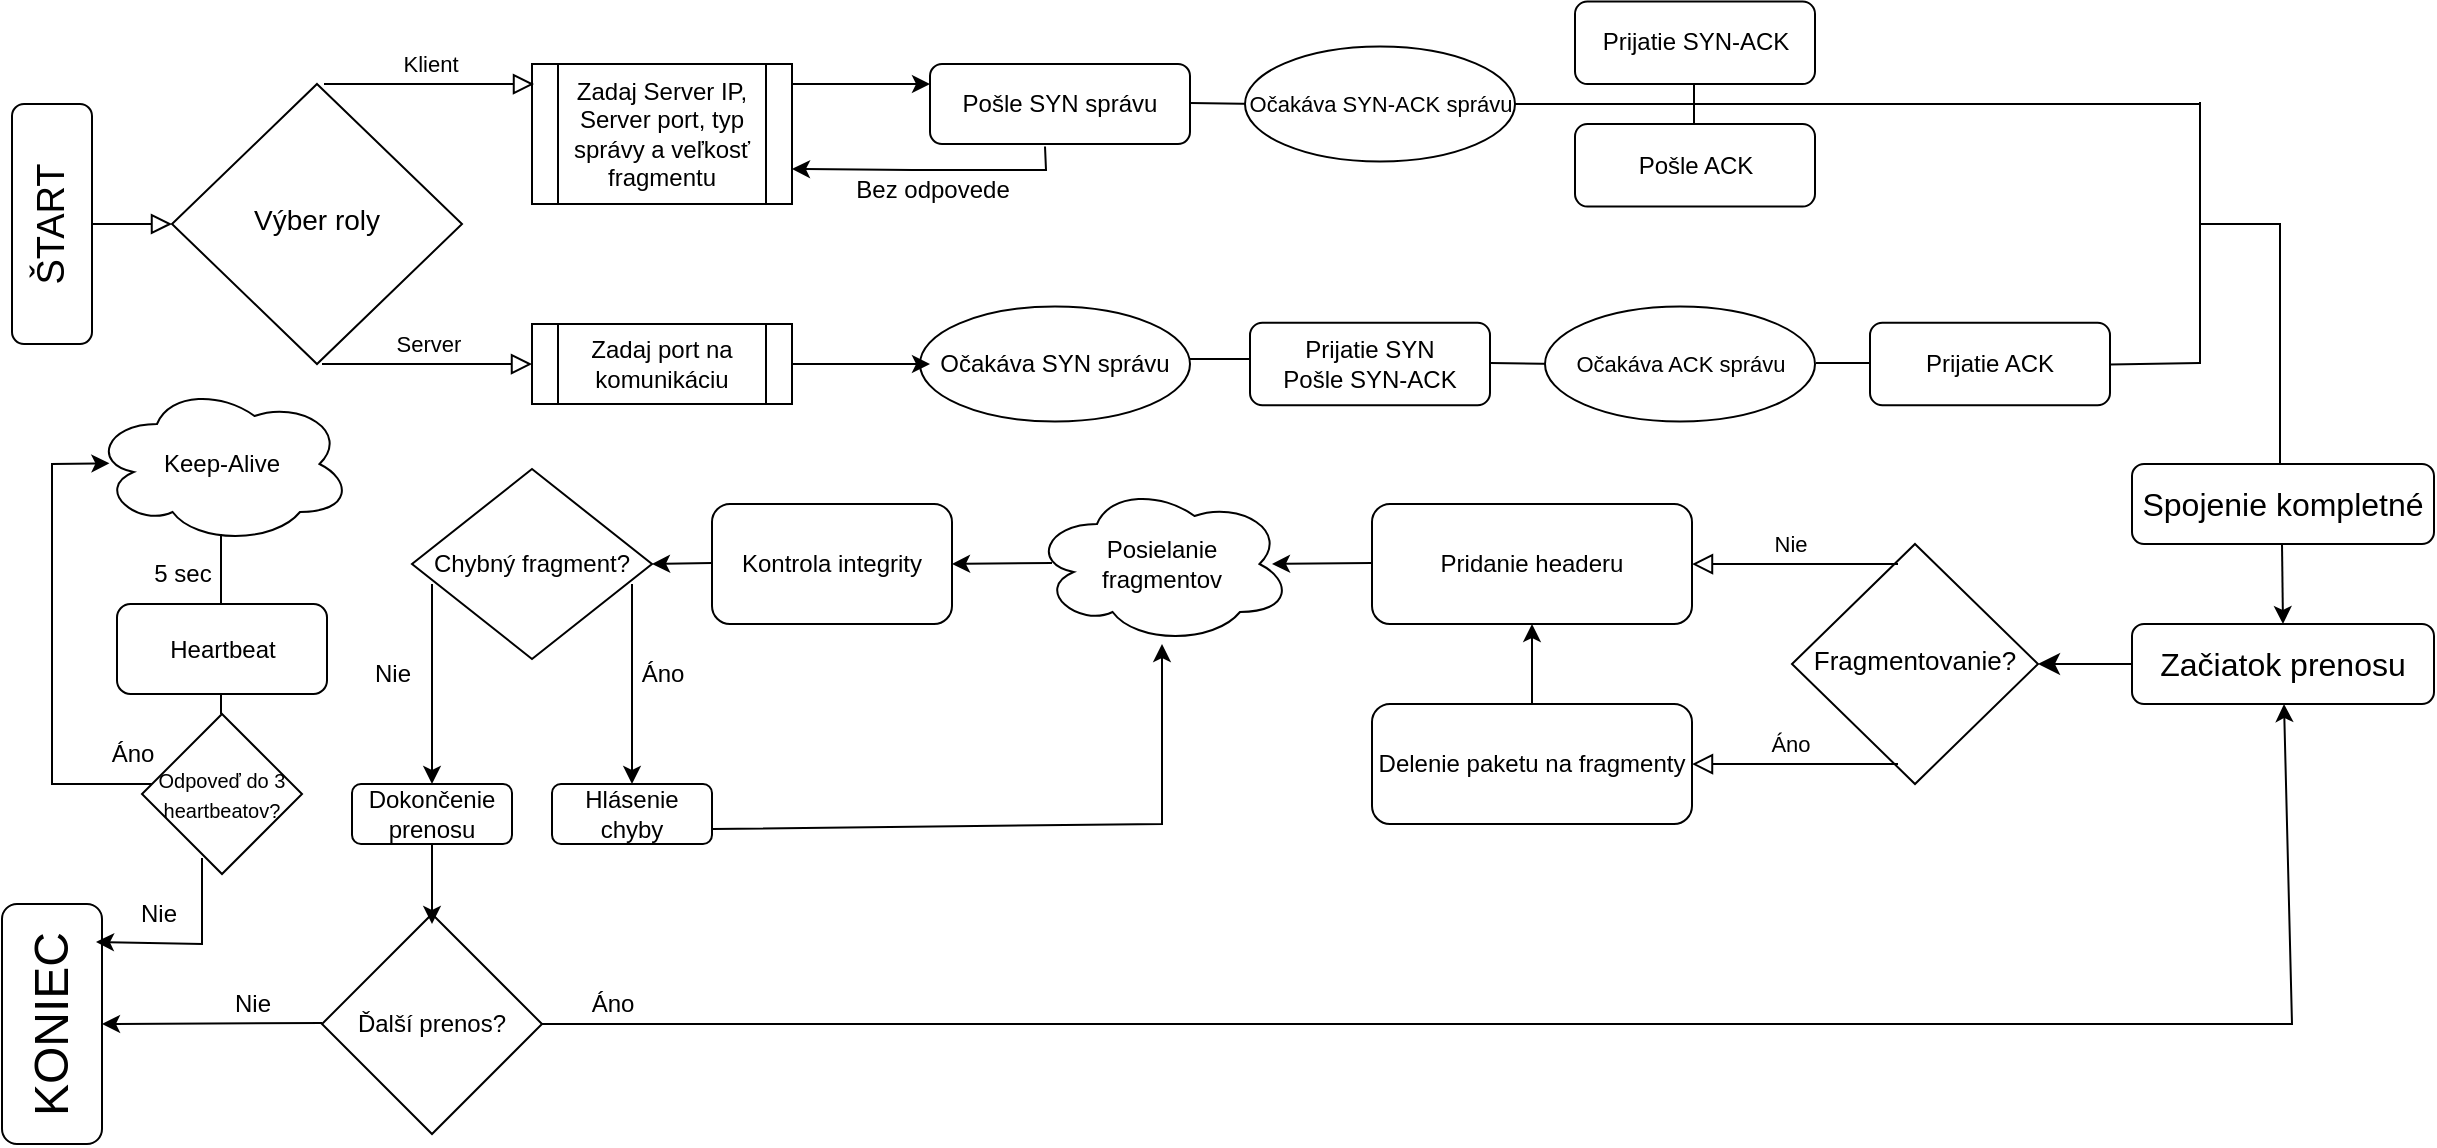 <mxfile version="24.8.0">
  <diagram id="C5RBs43oDa-KdzZeNtuy" name="Page-1">
    <mxGraphModel dx="2048" dy="725" grid="1" gridSize="10" guides="1" tooltips="1" connect="1" arrows="1" fold="1" page="1" pageScale="1" pageWidth="827" pageHeight="1169" math="0" shadow="0">
      <root>
        <mxCell id="WIyWlLk6GJQsqaUBKTNV-0" />
        <mxCell id="WIyWlLk6GJQsqaUBKTNV-1" parent="WIyWlLk6GJQsqaUBKTNV-0" />
        <mxCell id="WIyWlLk6GJQsqaUBKTNV-2" value="" style="rounded=0;html=1;jettySize=auto;orthogonalLoop=1;fontSize=11;endArrow=block;endFill=0;endSize=8;strokeWidth=1;shadow=0;labelBackgroundColor=none;edgeStyle=orthogonalEdgeStyle;" parent="WIyWlLk6GJQsqaUBKTNV-1" source="WIyWlLk6GJQsqaUBKTNV-3" target="WIyWlLk6GJQsqaUBKTNV-6" edge="1">
          <mxGeometry relative="1" as="geometry" />
        </mxCell>
        <mxCell id="WIyWlLk6GJQsqaUBKTNV-3" value="ŠTART" style="rounded=1;whiteSpace=wrap;html=1;fontSize=19;glass=0;strokeWidth=1;shadow=0;rotation=270;" parent="WIyWlLk6GJQsqaUBKTNV-1" vertex="1">
          <mxGeometry x="-80" y="220" width="120" height="40" as="geometry" />
        </mxCell>
        <mxCell id="WIyWlLk6GJQsqaUBKTNV-6" value="&lt;span style=&quot;font-size: 14px;&quot;&gt;Výber roly&lt;/span&gt;" style="rhombus;whiteSpace=wrap;html=1;shadow=0;fontFamily=Helvetica;fontSize=12;align=center;strokeWidth=1;spacing=6;spacingTop=-4;" parent="WIyWlLk6GJQsqaUBKTNV-1" vertex="1">
          <mxGeometry x="40" y="170" width="145" height="140" as="geometry" />
        </mxCell>
        <mxCell id="WIyWlLk6GJQsqaUBKTNV-7" value="Pošle SYN správu" style="rounded=1;whiteSpace=wrap;html=1;fontSize=12;glass=0;strokeWidth=1;shadow=0;" parent="WIyWlLk6GJQsqaUBKTNV-1" vertex="1">
          <mxGeometry x="419" y="160" width="130" height="40" as="geometry" />
        </mxCell>
        <mxCell id="3DYKLpTqeFvjHNdFI7Wo-18" value="Očakáva SYN správu" style="ellipse;whiteSpace=wrap;html=1;" parent="WIyWlLk6GJQsqaUBKTNV-1" vertex="1">
          <mxGeometry x="414" y="281.25" width="135" height="57.5" as="geometry" />
        </mxCell>
        <mxCell id="3DYKLpTqeFvjHNdFI7Wo-22" value="" style="endArrow=none;html=1;rounded=0;fontSize=12;startSize=8;endSize=8;curved=1;" parent="WIyWlLk6GJQsqaUBKTNV-1" edge="1">
          <mxGeometry width="50" height="50" relative="1" as="geometry">
            <mxPoint x="549" y="179.5" as="sourcePoint" />
            <mxPoint x="584" y="180" as="targetPoint" />
          </mxGeometry>
        </mxCell>
        <mxCell id="3DYKLpTqeFvjHNdFI7Wo-23" value="" style="endArrow=none;html=1;rounded=0;fontSize=12;startSize=8;endSize=8;curved=1;" parent="WIyWlLk6GJQsqaUBKTNV-1" edge="1">
          <mxGeometry width="50" height="50" relative="1" as="geometry">
            <mxPoint x="549" y="307.5" as="sourcePoint" />
            <mxPoint x="579" y="307.5" as="targetPoint" />
          </mxGeometry>
        </mxCell>
        <mxCell id="3DYKLpTqeFvjHNdFI7Wo-24" value="" style="endArrow=none;html=1;rounded=0;fontSize=12;startSize=8;endSize=8;curved=1;" parent="WIyWlLk6GJQsqaUBKTNV-1" edge="1">
          <mxGeometry width="50" height="50" relative="1" as="geometry">
            <mxPoint x="1054" y="310" as="sourcePoint" />
            <mxPoint x="1054" y="179" as="targetPoint" />
          </mxGeometry>
        </mxCell>
        <mxCell id="3DYKLpTqeFvjHNdFI7Wo-25" value="" style="edgeStyle=orthogonalEdgeStyle;rounded=0;html=1;jettySize=auto;orthogonalLoop=1;fontSize=11;endArrow=block;endFill=0;endSize=8;strokeWidth=1;shadow=0;labelBackgroundColor=none;entryX=0.528;entryY=0.25;entryDx=0;entryDy=0;entryPerimeter=0;" parent="WIyWlLk6GJQsqaUBKTNV-1" target="3DYKLpTqeFvjHNdFI7Wo-41" edge="1">
          <mxGeometry y="10" relative="1" as="geometry">
            <mxPoint as="offset" />
            <mxPoint x="1054" y="204.37" as="sourcePoint" />
            <mxPoint x="1044" y="425" as="targetPoint" />
            <Array as="points">
              <mxPoint x="1054" y="240" />
              <mxPoint x="1094" y="240" />
            </Array>
          </mxGeometry>
        </mxCell>
        <mxCell id="3DYKLpTqeFvjHNdFI7Wo-29" value="Prijatie SYN&lt;div&gt;Pošle SYN-ACK&lt;/div&gt;" style="rounded=1;whiteSpace=wrap;html=1;" parent="WIyWlLk6GJQsqaUBKTNV-1" vertex="1">
          <mxGeometry x="579" y="289.38" width="120" height="41.25" as="geometry" />
        </mxCell>
        <mxCell id="3DYKLpTqeFvjHNdFI7Wo-30" value="&lt;font style=&quot;font-size: 11px;&quot;&gt;Očakáva SYN-ACK správu&lt;/font&gt;" style="ellipse;whiteSpace=wrap;html=1;" parent="WIyWlLk6GJQsqaUBKTNV-1" vertex="1">
          <mxGeometry x="576.5" y="151.25" width="135" height="57.5" as="geometry" />
        </mxCell>
        <mxCell id="3DYKLpTqeFvjHNdFI7Wo-31" value="Prijatie SYN-ACK" style="rounded=1;whiteSpace=wrap;html=1;" parent="WIyWlLk6GJQsqaUBKTNV-1" vertex="1">
          <mxGeometry x="741.5" y="128.75" width="120" height="41.25" as="geometry" />
        </mxCell>
        <mxCell id="3DYKLpTqeFvjHNdFI7Wo-35" value="" style="endArrow=none;html=1;rounded=0;fontSize=12;startSize=8;endSize=8;curved=1;" parent="WIyWlLk6GJQsqaUBKTNV-1" edge="1">
          <mxGeometry width="50" height="50" relative="1" as="geometry">
            <mxPoint x="699" y="309.51" as="sourcePoint" />
            <mxPoint x="734" y="310.01" as="targetPoint" />
          </mxGeometry>
        </mxCell>
        <mxCell id="3DYKLpTqeFvjHNdFI7Wo-36" value="&lt;font style=&quot;font-size: 11px;&quot;&gt;Očakáva ACK správu&lt;/font&gt;" style="ellipse;whiteSpace=wrap;html=1;" parent="WIyWlLk6GJQsqaUBKTNV-1" vertex="1">
          <mxGeometry x="726.5" y="281.26" width="135" height="57.5" as="geometry" />
        </mxCell>
        <mxCell id="3DYKLpTqeFvjHNdFI7Wo-37" value="" style="endArrow=none;html=1;rounded=0;fontSize=12;startSize=8;endSize=8;curved=1;" parent="WIyWlLk6GJQsqaUBKTNV-1" edge="1">
          <mxGeometry width="50" height="50" relative="1" as="geometry">
            <mxPoint x="862" y="309.51" as="sourcePoint" />
            <mxPoint x="894" y="309.51" as="targetPoint" />
          </mxGeometry>
        </mxCell>
        <mxCell id="3DYKLpTqeFvjHNdFI7Wo-38" value="" style="endArrow=none;html=1;rounded=0;fontSize=12;startSize=8;endSize=8;curved=1;exitX=1;exitY=0.5;exitDx=0;exitDy=0;" parent="WIyWlLk6GJQsqaUBKTNV-1" edge="1" source="3DYKLpTqeFvjHNdFI7Wo-30">
          <mxGeometry width="50" height="50" relative="1" as="geometry">
            <mxPoint x="930" y="180.13" as="sourcePoint" />
            <mxPoint x="1054" y="180" as="targetPoint" />
          </mxGeometry>
        </mxCell>
        <mxCell id="3DYKLpTqeFvjHNdFI7Wo-39" value="Prijatie ACK" style="rounded=1;whiteSpace=wrap;html=1;" parent="WIyWlLk6GJQsqaUBKTNV-1" vertex="1">
          <mxGeometry x="889" y="289.38" width="120" height="41.25" as="geometry" />
        </mxCell>
        <mxCell id="3DYKLpTqeFvjHNdFI7Wo-40" value="" style="endArrow=none;html=1;rounded=0;fontSize=12;startSize=8;endSize=8;curved=1;" parent="WIyWlLk6GJQsqaUBKTNV-1" edge="1">
          <mxGeometry width="50" height="50" relative="1" as="geometry">
            <mxPoint x="1009" y="310.25" as="sourcePoint" />
            <mxPoint x="1054" y="309.5" as="targetPoint" />
          </mxGeometry>
        </mxCell>
        <mxCell id="3DYKLpTqeFvjHNdFI7Wo-41" value="&lt;font style=&quot;font-size: 16px;&quot;&gt;Spojenie kompletné&lt;/font&gt;" style="rounded=1;whiteSpace=wrap;html=1;" parent="WIyWlLk6GJQsqaUBKTNV-1" vertex="1">
          <mxGeometry x="1020" y="360" width="151" height="40" as="geometry" />
        </mxCell>
        <mxCell id="3DYKLpTqeFvjHNdFI7Wo-48" value="&lt;span style=&quot;font-size: 13px;&quot;&gt;Fragmentovanie?&lt;/span&gt;" style="rhombus;whiteSpace=wrap;html=1;shadow=0;fontFamily=Helvetica;fontSize=12;align=center;strokeWidth=1;spacing=6;spacingTop=-4;" parent="WIyWlLk6GJQsqaUBKTNV-1" vertex="1">
          <mxGeometry x="850" y="400" width="123" height="120" as="geometry" />
        </mxCell>
        <mxCell id="3DYKLpTqeFvjHNdFI7Wo-51" value="" style="endArrow=classic;html=1;rounded=0;fontSize=12;startSize=8;endSize=8;curved=1;exitX=0;exitY=0.5;exitDx=0;exitDy=0;entryX=1;entryY=0.5;entryDx=0;entryDy=0;" parent="WIyWlLk6GJQsqaUBKTNV-1" edge="1" target="3DYKLpTqeFvjHNdFI7Wo-48" source="f96rDeZf0Od4ptGAfX8U-49">
          <mxGeometry width="50" height="50" relative="1" as="geometry">
            <mxPoint x="1009" y="449.5" as="sourcePoint" />
            <mxPoint x="969" y="449.5" as="targetPoint" />
          </mxGeometry>
        </mxCell>
        <mxCell id="f96rDeZf0Od4ptGAfX8U-0" value="Zadaj Server IP, Server port, typ správy a veľkosť fragmentu" style="shape=process;whiteSpace=wrap;html=1;backgroundOutline=1;" vertex="1" parent="WIyWlLk6GJQsqaUBKTNV-1">
          <mxGeometry x="220" y="160" width="130" height="70" as="geometry" />
        </mxCell>
        <mxCell id="f96rDeZf0Od4ptGAfX8U-1" value="Klient" style="edgeStyle=orthogonalEdgeStyle;rounded=0;html=1;jettySize=auto;orthogonalLoop=1;fontSize=11;endArrow=block;endFill=0;endSize=8;strokeWidth=1;shadow=0;labelBackgroundColor=none;" edge="1" parent="WIyWlLk6GJQsqaUBKTNV-1">
          <mxGeometry y="10" relative="1" as="geometry">
            <mxPoint as="offset" />
            <mxPoint x="116" y="170" as="sourcePoint" />
            <mxPoint x="221" y="170.01" as="targetPoint" />
            <Array as="points">
              <mxPoint x="144" y="170.01" />
              <mxPoint x="144" y="170.01" />
            </Array>
          </mxGeometry>
        </mxCell>
        <mxCell id="f96rDeZf0Od4ptGAfX8U-2" value="" style="endArrow=classic;html=1;rounded=0;entryX=0;entryY=0.25;entryDx=0;entryDy=0;" edge="1" parent="WIyWlLk6GJQsqaUBKTNV-1" target="WIyWlLk6GJQsqaUBKTNV-7">
          <mxGeometry width="50" height="50" relative="1" as="geometry">
            <mxPoint x="350" y="170" as="sourcePoint" />
            <mxPoint x="400" y="120" as="targetPoint" />
          </mxGeometry>
        </mxCell>
        <mxCell id="f96rDeZf0Od4ptGAfX8U-4" value="Server" style="edgeStyle=orthogonalEdgeStyle;rounded=0;html=1;jettySize=auto;orthogonalLoop=1;fontSize=11;endArrow=block;endFill=0;endSize=8;strokeWidth=1;shadow=0;labelBackgroundColor=none;" edge="1" parent="WIyWlLk6GJQsqaUBKTNV-1">
          <mxGeometry y="10" relative="1" as="geometry">
            <mxPoint as="offset" />
            <mxPoint x="115" y="310" as="sourcePoint" />
            <mxPoint x="220" y="310.01" as="targetPoint" />
            <Array as="points">
              <mxPoint x="143" y="310.01" />
              <mxPoint x="143" y="310.01" />
            </Array>
          </mxGeometry>
        </mxCell>
        <mxCell id="f96rDeZf0Od4ptGAfX8U-5" value="Zadaj port na komunikáciu" style="shape=process;whiteSpace=wrap;html=1;backgroundOutline=1;" vertex="1" parent="WIyWlLk6GJQsqaUBKTNV-1">
          <mxGeometry x="220" y="290" width="130" height="40" as="geometry" />
        </mxCell>
        <mxCell id="f96rDeZf0Od4ptGAfX8U-7" value="" style="endArrow=classic;html=1;rounded=0;entryX=0;entryY=0.25;entryDx=0;entryDy=0;" edge="1" parent="WIyWlLk6GJQsqaUBKTNV-1">
          <mxGeometry width="50" height="50" relative="1" as="geometry">
            <mxPoint x="350" y="310" as="sourcePoint" />
            <mxPoint x="419" y="310" as="targetPoint" />
          </mxGeometry>
        </mxCell>
        <mxCell id="f96rDeZf0Od4ptGAfX8U-8" value="&lt;div&gt;Pošle ACK&lt;/div&gt;" style="rounded=1;whiteSpace=wrap;html=1;" vertex="1" parent="WIyWlLk6GJQsqaUBKTNV-1">
          <mxGeometry x="741.5" y="190" width="120" height="41.25" as="geometry" />
        </mxCell>
        <mxCell id="f96rDeZf0Od4ptGAfX8U-14" value="" style="endArrow=none;html=1;rounded=0;" edge="1" parent="WIyWlLk6GJQsqaUBKTNV-1">
          <mxGeometry width="50" height="50" relative="1" as="geometry">
            <mxPoint x="801" y="190" as="sourcePoint" />
            <mxPoint x="801" y="170" as="targetPoint" />
          </mxGeometry>
        </mxCell>
        <mxCell id="f96rDeZf0Od4ptGAfX8U-15" value="" style="endArrow=classic;html=1;rounded=0;entryX=1;entryY=0.75;entryDx=0;entryDy=0;" edge="1" parent="WIyWlLk6GJQsqaUBKTNV-1" target="f96rDeZf0Od4ptGAfX8U-0">
          <mxGeometry width="50" height="50" relative="1" as="geometry">
            <mxPoint x="476.5" y="201.25" as="sourcePoint" />
            <mxPoint x="410" y="201.25" as="targetPoint" />
            <Array as="points">
              <mxPoint x="477" y="213" />
              <mxPoint x="410" y="213" />
            </Array>
          </mxGeometry>
        </mxCell>
        <mxCell id="f96rDeZf0Od4ptGAfX8U-16" value="Bez odpovede" style="text;html=1;align=center;verticalAlign=middle;resizable=0;points=[];autosize=1;strokeColor=none;fillColor=none;" vertex="1" parent="WIyWlLk6GJQsqaUBKTNV-1">
          <mxGeometry x="370" y="208" width="100" height="30" as="geometry" />
        </mxCell>
        <mxCell id="f96rDeZf0Od4ptGAfX8U-20" value="Delenie paketu na fragmenty" style="rounded=1;whiteSpace=wrap;html=1;" vertex="1" parent="WIyWlLk6GJQsqaUBKTNV-1">
          <mxGeometry x="640" y="480" width="160" height="60" as="geometry" />
        </mxCell>
        <mxCell id="f96rDeZf0Od4ptGAfX8U-22" value="Posielanie&lt;div&gt;fragmentov&lt;/div&gt;" style="ellipse;shape=cloud;whiteSpace=wrap;html=1;" vertex="1" parent="WIyWlLk6GJQsqaUBKTNV-1">
          <mxGeometry x="470" y="370" width="130" height="80" as="geometry" />
        </mxCell>
        <mxCell id="f96rDeZf0Od4ptGAfX8U-24" value="Nie" style="edgeStyle=orthogonalEdgeStyle;rounded=0;html=1;jettySize=auto;orthogonalLoop=1;fontSize=11;endArrow=block;endFill=0;endSize=8;strokeWidth=1;shadow=0;labelBackgroundColor=none;" edge="1" parent="WIyWlLk6GJQsqaUBKTNV-1">
          <mxGeometry x="0.048" y="-10" relative="1" as="geometry">
            <mxPoint as="offset" />
            <mxPoint x="903" y="410" as="sourcePoint" />
            <mxPoint x="800" y="410.01" as="targetPoint" />
            <Array as="points">
              <mxPoint x="877" y="410.01" />
              <mxPoint x="877" y="410.01" />
            </Array>
          </mxGeometry>
        </mxCell>
        <mxCell id="f96rDeZf0Od4ptGAfX8U-26" value="Áno" style="edgeStyle=orthogonalEdgeStyle;rounded=0;html=1;jettySize=auto;orthogonalLoop=1;fontSize=11;endArrow=block;endFill=0;endSize=8;strokeWidth=1;shadow=0;labelBackgroundColor=none;" edge="1" parent="WIyWlLk6GJQsqaUBKTNV-1">
          <mxGeometry x="0.048" y="-10" relative="1" as="geometry">
            <mxPoint as="offset" />
            <mxPoint x="903" y="510" as="sourcePoint" />
            <mxPoint x="800" y="510.01" as="targetPoint" />
            <Array as="points">
              <mxPoint x="877" y="510.01" />
              <mxPoint x="877" y="510.01" />
            </Array>
          </mxGeometry>
        </mxCell>
        <mxCell id="f96rDeZf0Od4ptGAfX8U-28" value="Pridanie headeru" style="rounded=1;whiteSpace=wrap;html=1;" vertex="1" parent="WIyWlLk6GJQsqaUBKTNV-1">
          <mxGeometry x="640" y="380" width="160" height="60" as="geometry" />
        </mxCell>
        <mxCell id="f96rDeZf0Od4ptGAfX8U-29" value="" style="endArrow=classic;html=1;rounded=0;entryX=0.5;entryY=1;entryDx=0;entryDy=0;exitX=0.5;exitY=0;exitDx=0;exitDy=0;" edge="1" parent="WIyWlLk6GJQsqaUBKTNV-1" source="f96rDeZf0Od4ptGAfX8U-20" target="f96rDeZf0Od4ptGAfX8U-28">
          <mxGeometry width="50" height="50" relative="1" as="geometry">
            <mxPoint x="711.5" y="480" as="sourcePoint" />
            <mxPoint x="761.5" y="430" as="targetPoint" />
          </mxGeometry>
        </mxCell>
        <mxCell id="f96rDeZf0Od4ptGAfX8U-30" value="" style="endArrow=classic;html=1;rounded=0;" edge="1" parent="WIyWlLk6GJQsqaUBKTNV-1">
          <mxGeometry width="50" height="50" relative="1" as="geometry">
            <mxPoint x="640" y="409.5" as="sourcePoint" />
            <mxPoint x="590" y="410" as="targetPoint" />
          </mxGeometry>
        </mxCell>
        <mxCell id="f96rDeZf0Od4ptGAfX8U-32" value="Kontrola integrity" style="rounded=1;whiteSpace=wrap;html=1;" vertex="1" parent="WIyWlLk6GJQsqaUBKTNV-1">
          <mxGeometry x="310" y="380" width="120" height="60" as="geometry" />
        </mxCell>
        <mxCell id="f96rDeZf0Od4ptGAfX8U-33" value="" style="endArrow=classic;html=1;rounded=0;" edge="1" parent="WIyWlLk6GJQsqaUBKTNV-1">
          <mxGeometry width="50" height="50" relative="1" as="geometry">
            <mxPoint x="480" y="409.5" as="sourcePoint" />
            <mxPoint x="430" y="410" as="targetPoint" />
          </mxGeometry>
        </mxCell>
        <mxCell id="f96rDeZf0Od4ptGAfX8U-34" value="Chybný fragment?" style="rhombus;whiteSpace=wrap;html=1;" vertex="1" parent="WIyWlLk6GJQsqaUBKTNV-1">
          <mxGeometry x="160" y="362.5" width="120" height="95" as="geometry" />
        </mxCell>
        <mxCell id="f96rDeZf0Od4ptGAfX8U-35" value="" style="endArrow=classic;html=1;rounded=0;" edge="1" parent="WIyWlLk6GJQsqaUBKTNV-1">
          <mxGeometry width="50" height="50" relative="1" as="geometry">
            <mxPoint x="310" y="409.5" as="sourcePoint" />
            <mxPoint x="280" y="410" as="targetPoint" />
          </mxGeometry>
        </mxCell>
        <mxCell id="f96rDeZf0Od4ptGAfX8U-39" value="" style="endArrow=classic;html=1;rounded=0;" edge="1" parent="WIyWlLk6GJQsqaUBKTNV-1">
          <mxGeometry width="50" height="50" relative="1" as="geometry">
            <mxPoint x="170" y="420" as="sourcePoint" />
            <mxPoint x="170" y="520" as="targetPoint" />
          </mxGeometry>
        </mxCell>
        <mxCell id="f96rDeZf0Od4ptGAfX8U-40" value="" style="endArrow=classic;html=1;rounded=0;" edge="1" parent="WIyWlLk6GJQsqaUBKTNV-1">
          <mxGeometry width="50" height="50" relative="1" as="geometry">
            <mxPoint x="270" y="420" as="sourcePoint" />
            <mxPoint x="270" y="520" as="targetPoint" />
          </mxGeometry>
        </mxCell>
        <mxCell id="f96rDeZf0Od4ptGAfX8U-41" value="Áno" style="text;html=1;align=center;verticalAlign=middle;resizable=0;points=[];autosize=1;strokeColor=none;fillColor=none;" vertex="1" parent="WIyWlLk6GJQsqaUBKTNV-1">
          <mxGeometry x="265" y="450" width="40" height="30" as="geometry" />
        </mxCell>
        <mxCell id="f96rDeZf0Od4ptGAfX8U-42" value="Nie" style="text;html=1;align=center;verticalAlign=middle;resizable=0;points=[];autosize=1;strokeColor=none;fillColor=none;" vertex="1" parent="WIyWlLk6GJQsqaUBKTNV-1">
          <mxGeometry x="130" y="450" width="40" height="30" as="geometry" />
        </mxCell>
        <mxCell id="f96rDeZf0Od4ptGAfX8U-43" value="Hlásenie chyby" style="rounded=1;whiteSpace=wrap;html=1;" vertex="1" parent="WIyWlLk6GJQsqaUBKTNV-1">
          <mxGeometry x="230" y="520" width="80" height="30" as="geometry" />
        </mxCell>
        <mxCell id="f96rDeZf0Od4ptGAfX8U-44" value="" style="endArrow=classic;html=1;rounded=0;exitX=1;exitY=0.75;exitDx=0;exitDy=0;" edge="1" parent="WIyWlLk6GJQsqaUBKTNV-1" source="f96rDeZf0Od4ptGAfX8U-43" target="f96rDeZf0Od4ptGAfX8U-22">
          <mxGeometry width="50" height="50" relative="1" as="geometry">
            <mxPoint x="330" y="540" as="sourcePoint" />
            <mxPoint x="590" y="540" as="targetPoint" />
            <Array as="points">
              <mxPoint x="535" y="540" />
            </Array>
          </mxGeometry>
        </mxCell>
        <mxCell id="f96rDeZf0Od4ptGAfX8U-46" value="Dokončenie prenosu" style="rounded=1;whiteSpace=wrap;html=1;" vertex="1" parent="WIyWlLk6GJQsqaUBKTNV-1">
          <mxGeometry x="130" y="520" width="80" height="30" as="geometry" />
        </mxCell>
        <mxCell id="f96rDeZf0Od4ptGAfX8U-49" value="&lt;span style=&quot;font-size: 16px;&quot;&gt;Začiatok prenosu&lt;/span&gt;" style="rounded=1;whiteSpace=wrap;html=1;" vertex="1" parent="WIyWlLk6GJQsqaUBKTNV-1">
          <mxGeometry x="1020" y="440" width="151" height="40" as="geometry" />
        </mxCell>
        <mxCell id="f96rDeZf0Od4ptGAfX8U-50" value="" style="endArrow=classic;html=1;rounded=0;entryX=0.5;entryY=0;entryDx=0;entryDy=0;" edge="1" parent="WIyWlLk6GJQsqaUBKTNV-1" target="f96rDeZf0Od4ptGAfX8U-49">
          <mxGeometry width="50" height="50" relative="1" as="geometry">
            <mxPoint x="1095" y="400" as="sourcePoint" />
            <mxPoint x="1095" y="430" as="targetPoint" />
          </mxGeometry>
        </mxCell>
        <mxCell id="f96rDeZf0Od4ptGAfX8U-51" value="Keep-Alive" style="ellipse;shape=cloud;whiteSpace=wrap;html=1;" vertex="1" parent="WIyWlLk6GJQsqaUBKTNV-1">
          <mxGeometry y="320" width="130" height="80" as="geometry" />
        </mxCell>
        <mxCell id="f96rDeZf0Od4ptGAfX8U-52" value="Ďalší prenos?" style="rhombus;whiteSpace=wrap;html=1;" vertex="1" parent="WIyWlLk6GJQsqaUBKTNV-1">
          <mxGeometry x="115" y="585" width="110" height="110" as="geometry" />
        </mxCell>
        <mxCell id="f96rDeZf0Od4ptGAfX8U-53" value="" style="endArrow=classic;html=1;rounded=0;" edge="1" parent="WIyWlLk6GJQsqaUBKTNV-1">
          <mxGeometry width="50" height="50" relative="1" as="geometry">
            <mxPoint x="170" y="550" as="sourcePoint" />
            <mxPoint x="170" y="590" as="targetPoint" />
          </mxGeometry>
        </mxCell>
        <mxCell id="f96rDeZf0Od4ptGAfX8U-54" value="" style="endArrow=classic;html=1;rounded=0;" edge="1" parent="WIyWlLk6GJQsqaUBKTNV-1">
          <mxGeometry width="50" height="50" relative="1" as="geometry">
            <mxPoint x="225" y="640" as="sourcePoint" />
            <mxPoint x="1096" y="480" as="targetPoint" />
            <Array as="points">
              <mxPoint x="1100" y="640" />
            </Array>
          </mxGeometry>
        </mxCell>
        <mxCell id="f96rDeZf0Od4ptGAfX8U-55" value="Áno" style="text;html=1;align=center;verticalAlign=middle;resizable=0;points=[];autosize=1;strokeColor=none;fillColor=none;" vertex="1" parent="WIyWlLk6GJQsqaUBKTNV-1">
          <mxGeometry x="240" y="615" width="40" height="30" as="geometry" />
        </mxCell>
        <mxCell id="f96rDeZf0Od4ptGAfX8U-56" value="" style="endArrow=classic;html=1;rounded=0;entryX=0.5;entryY=1;entryDx=0;entryDy=0;" edge="1" parent="WIyWlLk6GJQsqaUBKTNV-1" target="f96rDeZf0Od4ptGAfX8U-57">
          <mxGeometry width="50" height="50" relative="1" as="geometry">
            <mxPoint x="115" y="639.5" as="sourcePoint" />
            <mxPoint x="-15" y="639.5" as="targetPoint" />
          </mxGeometry>
        </mxCell>
        <mxCell id="f96rDeZf0Od4ptGAfX8U-57" value="&lt;span style=&quot;font-size: 24px;&quot;&gt;KONIEC&lt;/span&gt;" style="rounded=1;whiteSpace=wrap;html=1;rotation=270;" vertex="1" parent="WIyWlLk6GJQsqaUBKTNV-1">
          <mxGeometry x="-80" y="615" width="120" height="50" as="geometry" />
        </mxCell>
        <mxCell id="f96rDeZf0Od4ptGAfX8U-58" value="Nie" style="text;html=1;align=center;verticalAlign=middle;resizable=0;points=[];autosize=1;strokeColor=none;fillColor=none;" vertex="1" parent="WIyWlLk6GJQsqaUBKTNV-1">
          <mxGeometry x="60" y="615" width="40" height="30" as="geometry" />
        </mxCell>
        <mxCell id="f96rDeZf0Od4ptGAfX8U-60" value="" style="endArrow=none;html=1;rounded=0;" edge="1" parent="WIyWlLk6GJQsqaUBKTNV-1">
          <mxGeometry width="50" height="50" relative="1" as="geometry">
            <mxPoint x="64.5" y="430" as="sourcePoint" />
            <mxPoint x="64.5" y="395" as="targetPoint" />
          </mxGeometry>
        </mxCell>
        <mxCell id="f96rDeZf0Od4ptGAfX8U-61" value="Heartbeat" style="rounded=1;whiteSpace=wrap;html=1;" vertex="1" parent="WIyWlLk6GJQsqaUBKTNV-1">
          <mxGeometry x="12.5" y="430" width="105" height="45" as="geometry" />
        </mxCell>
        <mxCell id="f96rDeZf0Od4ptGAfX8U-62" value="&lt;font style=&quot;font-size: 10px;&quot;&gt;Odpoveď do 3 heartbeatov?&lt;/font&gt;" style="rhombus;whiteSpace=wrap;html=1;" vertex="1" parent="WIyWlLk6GJQsqaUBKTNV-1">
          <mxGeometry x="25" y="485" width="80" height="80" as="geometry" />
        </mxCell>
        <mxCell id="f96rDeZf0Od4ptGAfX8U-63" value="5 sec" style="text;html=1;align=center;verticalAlign=middle;resizable=0;points=[];autosize=1;strokeColor=none;fillColor=none;" vertex="1" parent="WIyWlLk6GJQsqaUBKTNV-1">
          <mxGeometry x="20" y="400" width="50" height="30" as="geometry" />
        </mxCell>
        <mxCell id="f96rDeZf0Od4ptGAfX8U-65" value="Áno" style="text;html=1;align=center;verticalAlign=middle;resizable=0;points=[];autosize=1;strokeColor=none;fillColor=none;" vertex="1" parent="WIyWlLk6GJQsqaUBKTNV-1">
          <mxGeometry y="490" width="40" height="30" as="geometry" />
        </mxCell>
        <mxCell id="f96rDeZf0Od4ptGAfX8U-68" value="" style="endArrow=none;html=1;rounded=0;" edge="1" parent="WIyWlLk6GJQsqaUBKTNV-1">
          <mxGeometry width="50" height="50" relative="1" as="geometry">
            <mxPoint x="64.5" y="485" as="sourcePoint" />
            <mxPoint x="64.5" y="475" as="targetPoint" />
          </mxGeometry>
        </mxCell>
        <mxCell id="f96rDeZf0Od4ptGAfX8U-71" value="" style="endArrow=classic;html=1;rounded=0;entryX=0.067;entryY=0.496;entryDx=0;entryDy=0;entryPerimeter=0;" edge="1" parent="WIyWlLk6GJQsqaUBKTNV-1" target="f96rDeZf0Od4ptGAfX8U-51">
          <mxGeometry width="50" height="50" relative="1" as="geometry">
            <mxPoint x="30" y="520" as="sourcePoint" />
            <mxPoint x="-20" y="350" as="targetPoint" />
            <Array as="points">
              <mxPoint x="-20" y="520" />
              <mxPoint x="-20" y="360" />
            </Array>
          </mxGeometry>
        </mxCell>
        <mxCell id="f96rDeZf0Od4ptGAfX8U-75" value="" style="endArrow=classic;html=1;rounded=0;entryX=0.842;entryY=0.94;entryDx=0;entryDy=0;entryPerimeter=0;" edge="1" parent="WIyWlLk6GJQsqaUBKTNV-1" target="f96rDeZf0Od4ptGAfX8U-57">
          <mxGeometry width="50" height="50" relative="1" as="geometry">
            <mxPoint x="55" y="557" as="sourcePoint" />
            <mxPoint x="25" y="600" as="targetPoint" />
            <Array as="points">
              <mxPoint x="55" y="600" />
            </Array>
          </mxGeometry>
        </mxCell>
        <mxCell id="f96rDeZf0Od4ptGAfX8U-76" value="Nie" style="text;html=1;align=center;verticalAlign=middle;resizable=0;points=[];autosize=1;strokeColor=none;fillColor=none;" vertex="1" parent="WIyWlLk6GJQsqaUBKTNV-1">
          <mxGeometry x="12.5" y="570" width="40" height="30" as="geometry" />
        </mxCell>
      </root>
    </mxGraphModel>
  </diagram>
</mxfile>
